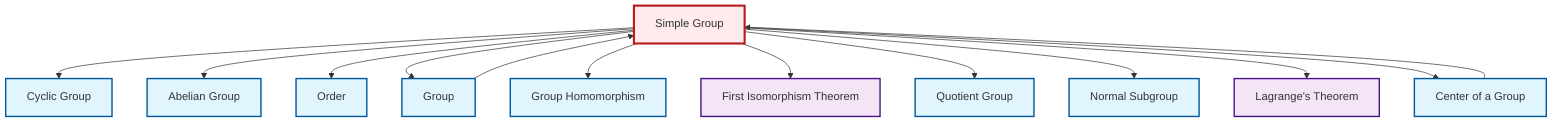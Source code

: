graph TD
    classDef definition fill:#e1f5fe,stroke:#01579b,stroke-width:2px
    classDef theorem fill:#f3e5f5,stroke:#4a148c,stroke-width:2px
    classDef axiom fill:#fff3e0,stroke:#e65100,stroke-width:2px
    classDef example fill:#e8f5e9,stroke:#1b5e20,stroke-width:2px
    classDef current fill:#ffebee,stroke:#b71c1c,stroke-width:3px
    def-abelian-group["Abelian Group"]:::definition
    def-quotient-group["Quotient Group"]:::definition
    def-cyclic-group["Cyclic Group"]:::definition
    def-homomorphism["Group Homomorphism"]:::definition
    def-order["Order"]:::definition
    thm-first-isomorphism["First Isomorphism Theorem"]:::theorem
    def-simple-group["Simple Group"]:::definition
    thm-lagrange["Lagrange's Theorem"]:::theorem
    def-center-of-group["Center of a Group"]:::definition
    def-group["Group"]:::definition
    def-normal-subgroup["Normal Subgroup"]:::definition
    def-simple-group --> def-cyclic-group
    def-simple-group --> def-abelian-group
    def-simple-group --> def-order
    def-simple-group --> def-group
    def-center-of-group --> def-simple-group
    def-simple-group --> def-homomorphism
    def-simple-group --> thm-first-isomorphism
    def-simple-group --> def-quotient-group
    def-simple-group --> def-normal-subgroup
    def-simple-group --> thm-lagrange
    def-simple-group --> def-center-of-group
    def-group --> def-simple-group
    class def-simple-group current